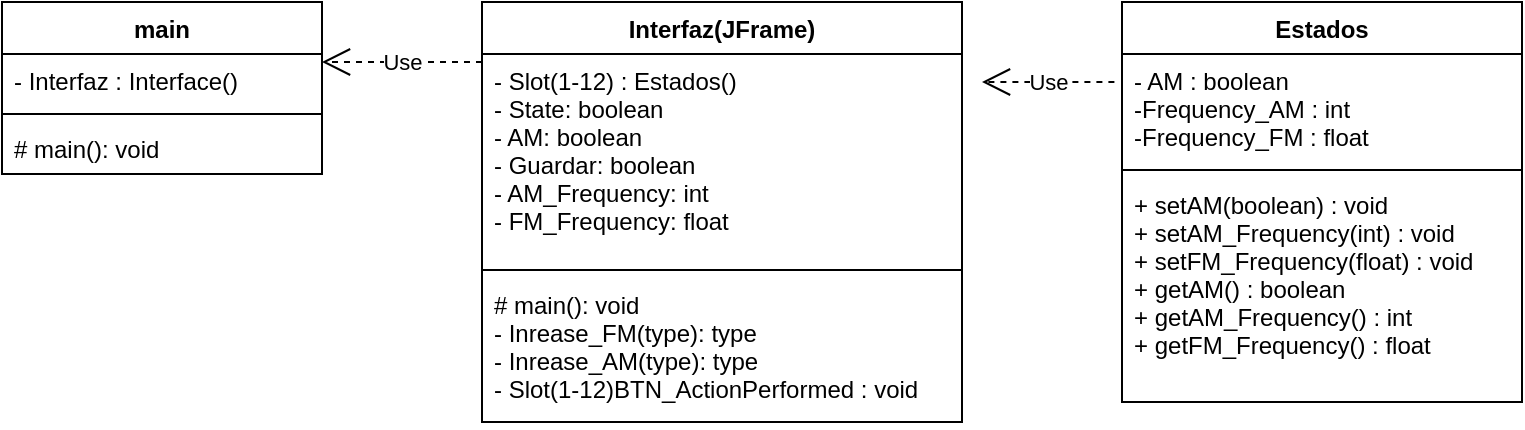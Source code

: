 <mxfile version="20.2.8" type="github">
  <diagram id="ikKNrKVLlQnyhsKg5u4B" name="Page-1">
    <mxGraphModel dx="1662" dy="754" grid="1" gridSize="10" guides="1" tooltips="1" connect="1" arrows="1" fold="1" page="1" pageScale="1" pageWidth="850" pageHeight="1100" math="0" shadow="0">
      <root>
        <mxCell id="0" />
        <mxCell id="1" parent="0" />
        <mxCell id="gAuULa22z3ftybzGrLSH-1" value="main" style="swimlane;fontStyle=1;align=center;verticalAlign=top;childLayout=stackLayout;horizontal=1;startSize=26;horizontalStack=0;resizeParent=1;resizeParentMax=0;resizeLast=0;collapsible=1;marginBottom=0;" vertex="1" parent="1">
          <mxGeometry x="40" y="200" width="160" height="86" as="geometry" />
        </mxCell>
        <mxCell id="gAuULa22z3ftybzGrLSH-2" value="- Interfaz : Interface()" style="text;strokeColor=none;fillColor=none;align=left;verticalAlign=top;spacingLeft=4;spacingRight=4;overflow=hidden;rotatable=0;points=[[0,0.5],[1,0.5]];portConstraint=eastwest;" vertex="1" parent="gAuULa22z3ftybzGrLSH-1">
          <mxGeometry y="26" width="160" height="26" as="geometry" />
        </mxCell>
        <mxCell id="gAuULa22z3ftybzGrLSH-3" value="" style="line;strokeWidth=1;fillColor=none;align=left;verticalAlign=middle;spacingTop=-1;spacingLeft=3;spacingRight=3;rotatable=0;labelPosition=right;points=[];portConstraint=eastwest;strokeColor=inherit;" vertex="1" parent="gAuULa22z3ftybzGrLSH-1">
          <mxGeometry y="52" width="160" height="8" as="geometry" />
        </mxCell>
        <mxCell id="gAuULa22z3ftybzGrLSH-4" value="# main(): void&#xa;" style="text;strokeColor=none;fillColor=none;align=left;verticalAlign=top;spacingLeft=4;spacingRight=4;overflow=hidden;rotatable=0;points=[[0,0.5],[1,0.5]];portConstraint=eastwest;" vertex="1" parent="gAuULa22z3ftybzGrLSH-1">
          <mxGeometry y="60" width="160" height="26" as="geometry" />
        </mxCell>
        <mxCell id="gAuULa22z3ftybzGrLSH-5" value="Interfaz(JFrame)" style="swimlane;fontStyle=1;align=center;verticalAlign=top;childLayout=stackLayout;horizontal=1;startSize=26;horizontalStack=0;resizeParent=1;resizeParentMax=0;resizeLast=0;collapsible=1;marginBottom=0;" vertex="1" parent="1">
          <mxGeometry x="280" y="200" width="240" height="210" as="geometry" />
        </mxCell>
        <mxCell id="gAuULa22z3ftybzGrLSH-6" value="- Slot(1-12) : Estados()&#xa;- State: boolean&#xa;- AM: boolean&#xa;- Guardar: boolean&#xa;- AM_Frequency: int&#xa;- FM_Frequency: float" style="text;strokeColor=none;fillColor=none;align=left;verticalAlign=top;spacingLeft=4;spacingRight=4;overflow=hidden;rotatable=0;points=[[0,0.5],[1,0.5]];portConstraint=eastwest;" vertex="1" parent="gAuULa22z3ftybzGrLSH-5">
          <mxGeometry y="26" width="240" height="104" as="geometry" />
        </mxCell>
        <mxCell id="gAuULa22z3ftybzGrLSH-7" value="" style="line;strokeWidth=1;fillColor=none;align=left;verticalAlign=middle;spacingTop=-1;spacingLeft=3;spacingRight=3;rotatable=0;labelPosition=right;points=[];portConstraint=eastwest;strokeColor=inherit;" vertex="1" parent="gAuULa22z3ftybzGrLSH-5">
          <mxGeometry y="130" width="240" height="8" as="geometry" />
        </mxCell>
        <mxCell id="gAuULa22z3ftybzGrLSH-8" value="# main(): void&#xa;- Inrease_FM(type): type&#xa;- Inrease_AM(type): type&#xa;- Slot(1-12)BTN_ActionPerformed : void" style="text;strokeColor=none;fillColor=none;align=left;verticalAlign=top;spacingLeft=4;spacingRight=4;overflow=hidden;rotatable=0;points=[[0,0.5],[1,0.5]];portConstraint=eastwest;" vertex="1" parent="gAuULa22z3ftybzGrLSH-5">
          <mxGeometry y="138" width="240" height="72" as="geometry" />
        </mxCell>
        <mxCell id="gAuULa22z3ftybzGrLSH-9" value="Estados" style="swimlane;fontStyle=1;align=center;verticalAlign=top;childLayout=stackLayout;horizontal=1;startSize=26;horizontalStack=0;resizeParent=1;resizeParentMax=0;resizeLast=0;collapsible=1;marginBottom=0;" vertex="1" parent="1">
          <mxGeometry x="600" y="200" width="200" height="200" as="geometry" />
        </mxCell>
        <mxCell id="gAuULa22z3ftybzGrLSH-10" value="- AM : boolean&#xa;-Frequency_AM : int&#xa;-Frequency_FM : float" style="text;strokeColor=none;fillColor=none;align=left;verticalAlign=top;spacingLeft=4;spacingRight=4;overflow=hidden;rotatable=0;points=[[0,0.5],[1,0.5]];portConstraint=eastwest;" vertex="1" parent="gAuULa22z3ftybzGrLSH-9">
          <mxGeometry y="26" width="200" height="54" as="geometry" />
        </mxCell>
        <mxCell id="gAuULa22z3ftybzGrLSH-11" value="" style="line;strokeWidth=1;fillColor=none;align=left;verticalAlign=middle;spacingTop=-1;spacingLeft=3;spacingRight=3;rotatable=0;labelPosition=right;points=[];portConstraint=eastwest;strokeColor=inherit;" vertex="1" parent="gAuULa22z3ftybzGrLSH-9">
          <mxGeometry y="80" width="200" height="8" as="geometry" />
        </mxCell>
        <mxCell id="gAuULa22z3ftybzGrLSH-12" value="+ setAM(boolean) : void&#xa;+ setAM_Frequency(int) : void&#xa;+ setFM_Frequency(float) : void&#xa;+ getAM() : boolean&#xa;+ getAM_Frequency() : int&#xa;+ getFM_Frequency() : float" style="text;strokeColor=none;fillColor=none;align=left;verticalAlign=top;spacingLeft=4;spacingRight=4;overflow=hidden;rotatable=0;points=[[0,0.5],[1,0.5]];portConstraint=eastwest;" vertex="1" parent="gAuULa22z3ftybzGrLSH-9">
          <mxGeometry y="88" width="200" height="112" as="geometry" />
        </mxCell>
        <mxCell id="gAuULa22z3ftybzGrLSH-13" value="Use" style="endArrow=open;endSize=12;dashed=1;html=1;rounded=0;exitX=-0.019;exitY=0.259;exitDx=0;exitDy=0;exitPerimeter=0;" edge="1" parent="1" source="gAuULa22z3ftybzGrLSH-10">
          <mxGeometry width="160" relative="1" as="geometry">
            <mxPoint x="440" y="240" as="sourcePoint" />
            <mxPoint x="530" y="240" as="targetPoint" />
          </mxGeometry>
        </mxCell>
        <mxCell id="gAuULa22z3ftybzGrLSH-14" value="Use" style="endArrow=open;endSize=12;dashed=1;html=1;rounded=0;" edge="1" parent="1">
          <mxGeometry width="160" relative="1" as="geometry">
            <mxPoint x="280" y="230" as="sourcePoint" />
            <mxPoint x="200" y="230" as="targetPoint" />
          </mxGeometry>
        </mxCell>
      </root>
    </mxGraphModel>
  </diagram>
</mxfile>
